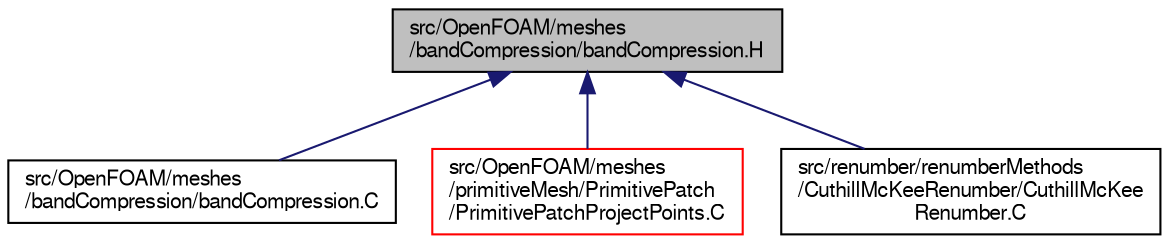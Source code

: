 digraph "src/OpenFOAM/meshes/bandCompression/bandCompression.H"
{
  bgcolor="transparent";
  edge [fontname="FreeSans",fontsize="10",labelfontname="FreeSans",labelfontsize="10"];
  node [fontname="FreeSans",fontsize="10",shape=record];
  Node49 [label="src/OpenFOAM/meshes\l/bandCompression/bandCompression.H",height=0.2,width=0.4,color="black", fillcolor="grey75", style="filled", fontcolor="black"];
  Node49 -> Node50 [dir="back",color="midnightblue",fontsize="10",style="solid",fontname="FreeSans"];
  Node50 [label="src/OpenFOAM/meshes\l/bandCompression/bandCompression.C",height=0.2,width=0.4,color="black",URL="$a11099.html",tooltip="The function renumbers the addressing such that the band of the matrix is reduced. The algorithm uses a simple search through the neighbour list. "];
  Node49 -> Node51 [dir="back",color="midnightblue",fontsize="10",style="solid",fontname="FreeSans"];
  Node51 [label="src/OpenFOAM/meshes\l/primitiveMesh/PrimitivePatch\l/PrimitivePatchProjectPoints.C",height=0.2,width=0.4,color="red",URL="$a11984.html",tooltip="For every point on the patch find the closest face on the target side. Return a target face label for..."];
  Node49 -> Node53 [dir="back",color="midnightblue",fontsize="10",style="solid",fontname="FreeSans"];
  Node53 [label="src/renumber/renumberMethods\l/CuthillMcKeeRenumber/CuthillMcKee\lRenumber.C",height=0.2,width=0.4,color="black",URL="$a14447.html"];
}
